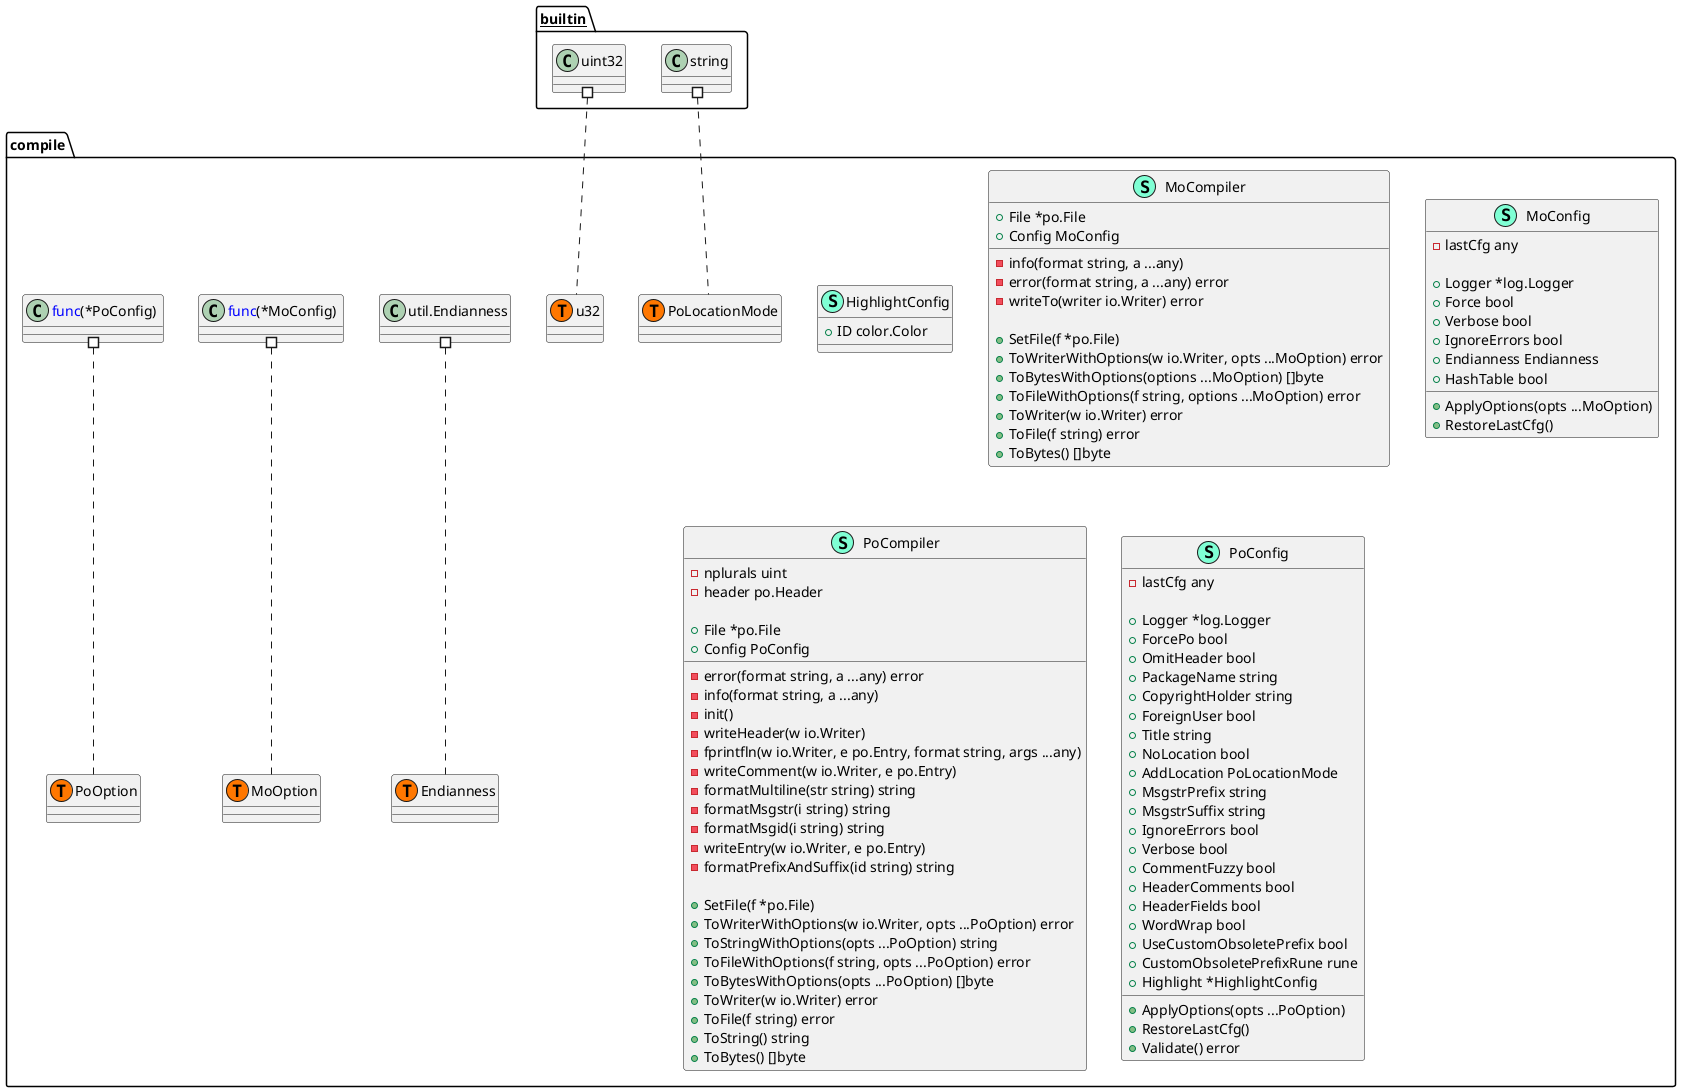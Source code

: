 @startuml
namespace compile {
    class HighlightConfig << (S,Aquamarine) >> {
        + ID color.Color

    }
    class MoCompiler << (S,Aquamarine) >> {
        + File *po.File
        + Config MoConfig

        - info(format string, a ...any) 
        - error(format string, a ...any) error
        - writeTo(writer io.Writer) error

        + SetFile(f *po.File) 
        + ToWriterWithOptions(w io.Writer, opts ...MoOption) error
        + ToBytesWithOptions(options ...MoOption) []byte
        + ToFileWithOptions(f string, options ...MoOption) error
        + ToWriter(w io.Writer) error
        + ToFile(f string) error
        + ToBytes() []byte

    }
    class MoConfig << (S,Aquamarine) >> {
        - lastCfg any

        + Logger *log.Logger
        + Force bool
        + Verbose bool
        + IgnoreErrors bool
        + Endianness Endianness
        + HashTable bool

        + ApplyOptions(opts ...MoOption) 
        + RestoreLastCfg() 

    }
    class PoCompiler << (S,Aquamarine) >> {
        - nplurals uint
        - header po.Header

        + File *po.File
        + Config PoConfig

        - error(format string, a ...any) error
        - info(format string, a ...any) 
        - init() 
        - writeHeader(w io.Writer) 
        - fprintfln(w io.Writer, e po.Entry, format string, args ...any) 
        - writeComment(w io.Writer, e po.Entry) 
        - formatMultiline(str string) string
        - formatMsgstr(i string) string
        - formatMsgid(i string) string
        - writeEntry(w io.Writer, e po.Entry) 
        - formatPrefixAndSuffix(id string) string

        + SetFile(f *po.File) 
        + ToWriterWithOptions(w io.Writer, opts ...PoOption) error
        + ToStringWithOptions(opts ...PoOption) string
        + ToFileWithOptions(f string, opts ...PoOption) error
        + ToBytesWithOptions(opts ...PoOption) []byte
        + ToWriter(w io.Writer) error
        + ToFile(f string) error
        + ToString() string
        + ToBytes() []byte

    }
    class PoConfig << (S,Aquamarine) >> {
        - lastCfg any

        + Logger *log.Logger
        + ForcePo bool
        + OmitHeader bool
        + PackageName string
        + CopyrightHolder string
        + ForeignUser bool
        + Title string
        + NoLocation bool
        + AddLocation PoLocationMode
        + MsgstrPrefix string
        + MsgstrSuffix string
        + IgnoreErrors bool
        + Verbose bool
        + CommentFuzzy bool
        + HeaderComments bool
        + HeaderFields bool
        + WordWrap bool
        + UseCustomObsoletePrefix bool
        + CustomObsoletePrefixRune rune
        + Highlight *HighlightConfig

        + ApplyOptions(opts ...PoOption) 
        + RestoreLastCfg() 
        + Validate() error

    }
    class compile.Endianness << (T, #FF7700) >>  {
    }
    class compile.MoOption << (T, #FF7700) >>  {
    }
    class compile.PoLocationMode << (T, #FF7700) >>  {
    }
    class compile.PoOption << (T, #FF7700) >>  {
    }
    class compile.u32 << (T, #FF7700) >>  {
    }
    class "util.Endianness" as utilEndianness {
        'This class was created so that we can correctly have an alias pointing to this name. Since it contains dots that can break namespaces
    }
}


"__builtin__.string" #.. "compile.PoLocationMode"
"__builtin__.uint32" #.. "compile.u32"
"compile.<font color=blue>func</font>(*MoConfig) " #.. "compile.MoOption"
"compile.<font color=blue>func</font>(*PoConfig) " #.. "compile.PoOption"
"compile.utilEndianness" #.. "compile.Endianness"
@enduml
